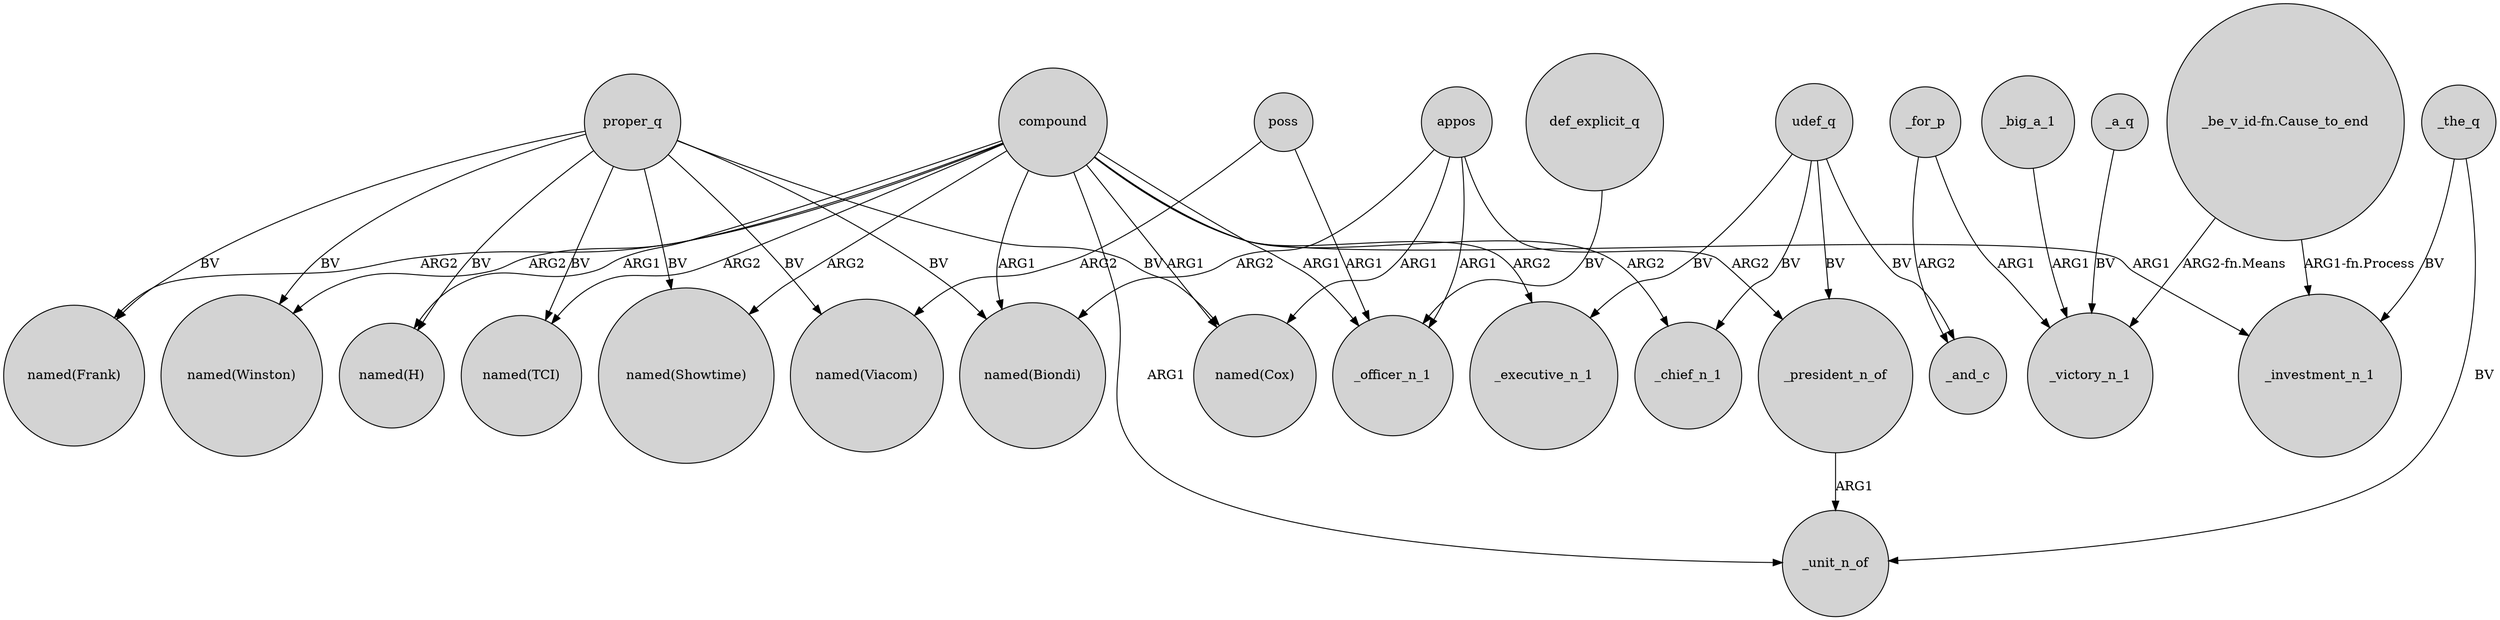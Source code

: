 digraph {
	node [shape=circle style=filled]
	appos -> _president_n_of [label=ARG2]
	compound -> "named(Cox)" [label=ARG1]
	compound -> _chief_n_1 [label=ARG2]
	_big_a_1 -> _victory_n_1 [label=ARG1]
	_president_n_of -> _unit_n_of [label=ARG1]
	_for_p -> _victory_n_1 [label=ARG1]
	def_explicit_q -> _officer_n_1 [label=BV]
	compound -> _investment_n_1 [label=ARG1]
	appos -> "named(Biondi)" [label=ARG2]
	udef_q -> _chief_n_1 [label=BV]
	proper_q -> "named(H)" [label=BV]
	proper_q -> "named(TCI)" [label=BV]
	proper_q -> "named(Showtime)" [label=BV]
	compound -> "named(Showtime)" [label=ARG2]
	_a_q -> _victory_n_1 [label=BV]
	_the_q -> _investment_n_1 [label=BV]
	udef_q -> _and_c [label=BV]
	compound -> "named(Frank)" [label=ARG2]
	proper_q -> "named(Winston)" [label=BV]
	udef_q -> _executive_n_1 [label=BV]
	poss -> "named(Viacom)" [label=ARG2]
	compound -> "named(H)" [label=ARG1]
	proper_q -> "named(Frank)" [label=BV]
	appos -> "named(Cox)" [label=ARG1]
	proper_q -> "named(Cox)" [label=BV]
	compound -> _officer_n_1 [label=ARG1]
	poss -> _officer_n_1 [label=ARG1]
	"_be_v_id-fn.Cause_to_end" -> _investment_n_1 [label="ARG1-fn.Process"]
	proper_q -> "named(Viacom)" [label=BV]
	appos -> _officer_n_1 [label=ARG1]
	compound -> _unit_n_of [label=ARG1]
	_the_q -> _unit_n_of [label=BV]
	udef_q -> _president_n_of [label=BV]
	"_be_v_id-fn.Cause_to_end" -> _victory_n_1 [label="ARG2-fn.Means"]
	compound -> "named(Biondi)" [label=ARG1]
	compound -> _executive_n_1 [label=ARG2]
	compound -> "named(Winston)" [label=ARG2]
	proper_q -> "named(Biondi)" [label=BV]
	compound -> "named(TCI)" [label=ARG2]
	_for_p -> _and_c [label=ARG2]
}
